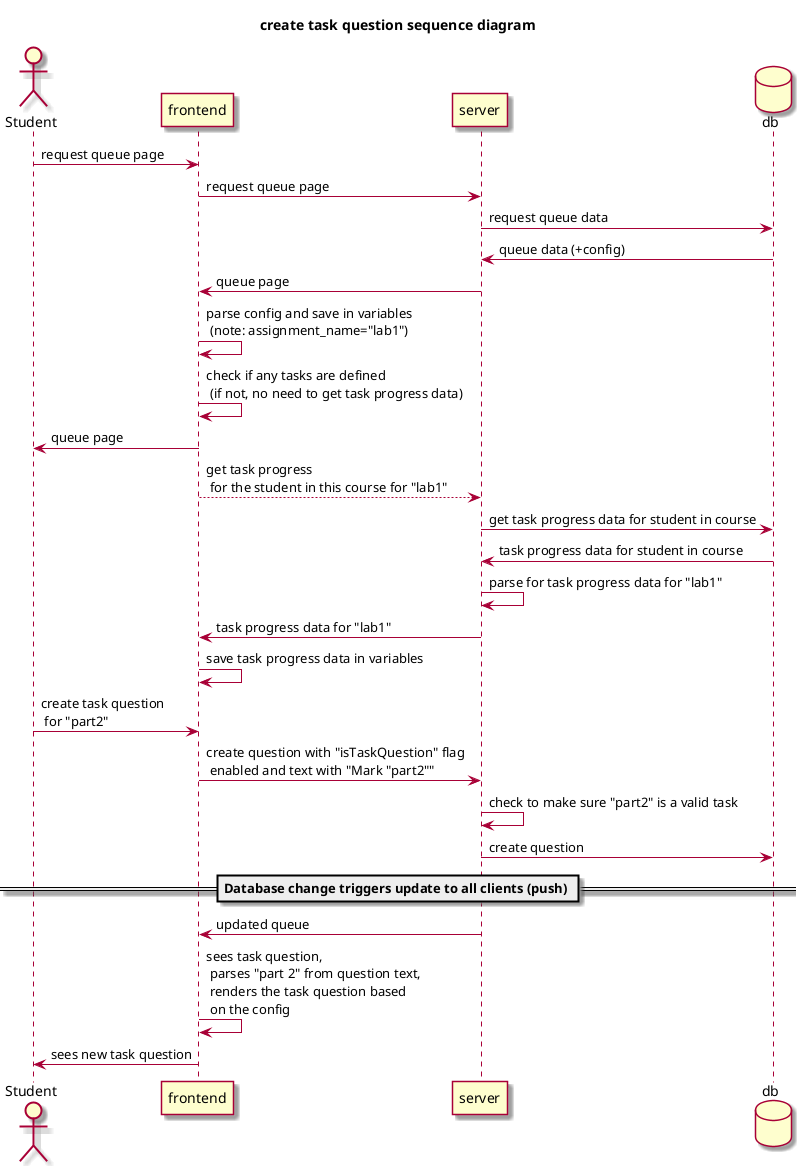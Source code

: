 @startuml

skin rose

title "create task question sequence diagram"

actor User as "Student"
participant frontend
participant server
database db

User -> frontend : request queue page
frontend -> server : request queue page
server -> db : request queue data
server <- db : queue data (+config)
frontend <- server : queue page
frontend -> frontend : parse config and save in variables \n (note: assignment_name="lab1")
frontend -> frontend : check if any tasks are defined \n (if not, no need to get task progress data)
User <- frontend : queue page


frontend --> server : get task progress \n for the student in this course for "lab1"
server -> db : get task progress data for student in course
server <- db : task progress data for student in course
server -> server : parse for task progress data for "lab1"
frontend <- server : task progress data for "lab1"
frontend -> frontend : save task progress data in variables

User -> frontend : create task question\n for "part2"
frontend -> server : create question with "isTaskQuestion" flag\n enabled and text with "Mark "part2""

server -> server : check to make sure "part2" is a valid task
server -> db : create question

== Database change triggers update to all clients (push) ==

frontend <- server : updated queue
frontend -> frontend : sees task question, \n parses "part 2" from question text, \n renders the task question based \n on the config 
User <- frontend : sees new task question

@enduml